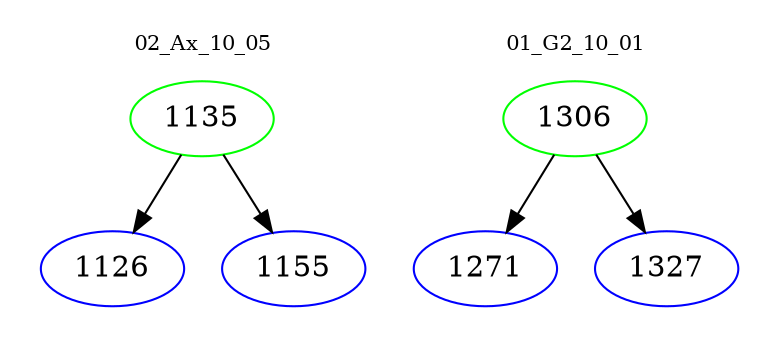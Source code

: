 digraph{
subgraph cluster_0 {
color = white
label = "02_Ax_10_05";
fontsize=10;
T0_1135 [label="1135", color="green"]
T0_1135 -> T0_1126 [color="black"]
T0_1126 [label="1126", color="blue"]
T0_1135 -> T0_1155 [color="black"]
T0_1155 [label="1155", color="blue"]
}
subgraph cluster_1 {
color = white
label = "01_G2_10_01";
fontsize=10;
T1_1306 [label="1306", color="green"]
T1_1306 -> T1_1271 [color="black"]
T1_1271 [label="1271", color="blue"]
T1_1306 -> T1_1327 [color="black"]
T1_1327 [label="1327", color="blue"]
}
}

